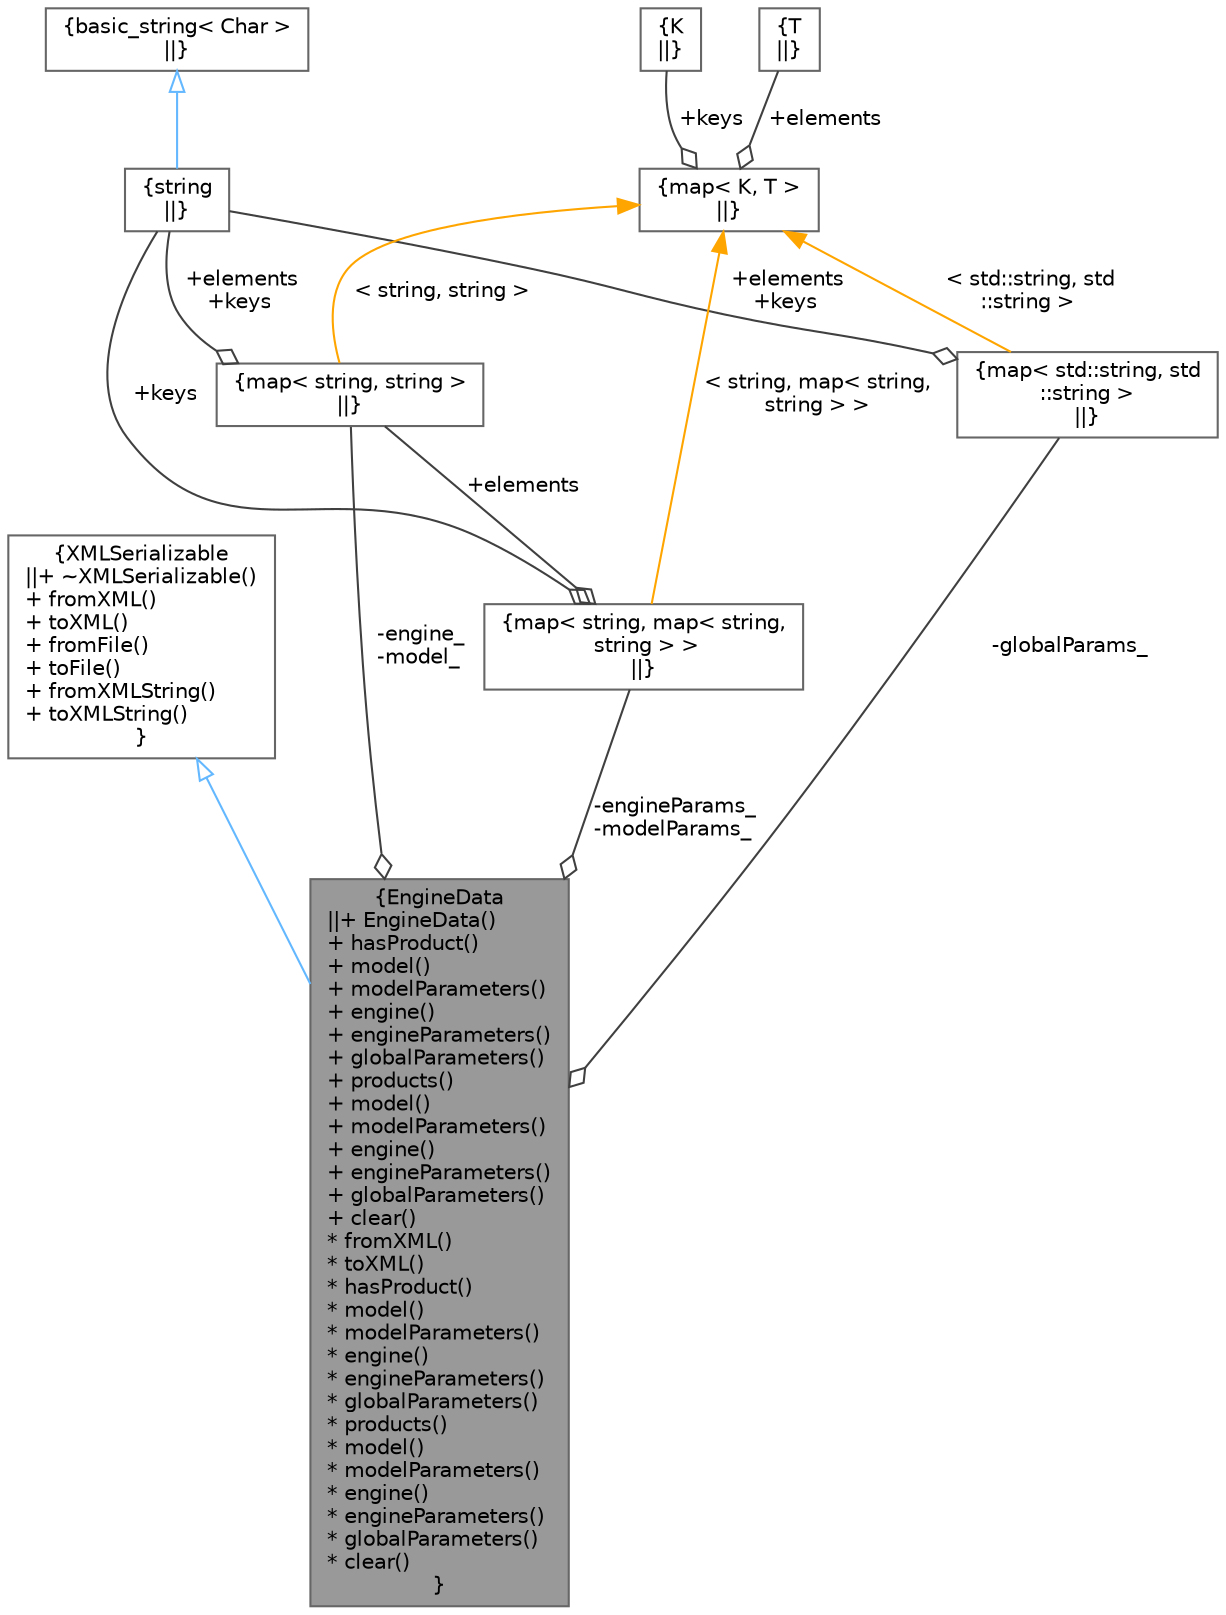 digraph "EngineData"
{
 // INTERACTIVE_SVG=YES
 // LATEX_PDF_SIZE
  bgcolor="transparent";
  edge [fontname=Helvetica,fontsize=10,labelfontname=Helvetica,labelfontsize=10];
  node [fontname=Helvetica,fontsize=10,shape=box,height=0.2,width=0.4];
  Node1 [label="{EngineData\n||+ EngineData()\l+ hasProduct()\l+ model()\l+ modelParameters()\l+ engine()\l+ engineParameters()\l+ globalParameters()\l+ products()\l+ model()\l+ modelParameters()\l+ engine()\l+ engineParameters()\l+ globalParameters()\l+ clear()\l* fromXML()\l* toXML()\l* hasProduct()\l* model()\l* modelParameters()\l* engine()\l* engineParameters()\l* globalParameters()\l* products()\l* model()\l* modelParameters()\l* engine()\l* engineParameters()\l* globalParameters()\l* clear()\l}",height=0.2,width=0.4,color="gray40", fillcolor="grey60", style="filled", fontcolor="black",tooltip="Pricing engine description."];
  Node2 -> Node1 [dir="back",color="steelblue1",style="solid",arrowtail="onormal"];
  Node2 [label="{XMLSerializable\n||+ ~XMLSerializable()\l+ fromXML()\l+ toXML()\l+ fromFile()\l+ toFile()\l+ fromXMLString()\l+ toXMLString()\l}",height=0.2,width=0.4,color="gray40", fillcolor="white", style="filled",URL="$classore_1_1data_1_1_x_m_l_serializable.html",tooltip="Base class for all serializable classes."];
  Node3 -> Node1 [color="grey25",style="solid",label=" -engine_\n-model_" ,arrowhead="odiamond"];
  Node3 [label="{map\< string, string \>\n||}",height=0.2,width=0.4,color="gray40", fillcolor="white", style="filled",tooltip=" "];
  Node4 -> Node3 [color="grey25",style="solid",label=" +elements\n+keys" ,arrowhead="odiamond"];
  Node4 [label="{string\n||}",height=0.2,width=0.4,color="gray40", fillcolor="white", style="filled",tooltip=" "];
  Node5 -> Node4 [dir="back",color="steelblue1",style="solid",arrowtail="onormal"];
  Node5 [label="{basic_string\< Char \>\n||}",height=0.2,width=0.4,color="gray40", fillcolor="white", style="filled",tooltip=" "];
  Node6 -> Node3 [dir="back",color="orange",style="solid",label=" \< string, string \>" ];
  Node6 [label="{map\< K, T \>\n||}",height=0.2,width=0.4,color="gray40", fillcolor="white", style="filled",tooltip=" "];
  Node7 -> Node6 [color="grey25",style="solid",label=" +keys" ,arrowhead="odiamond"];
  Node7 [label="{K\n||}",height=0.2,width=0.4,color="gray40", fillcolor="white", style="filled",tooltip=" "];
  Node8 -> Node6 [color="grey25",style="solid",label=" +elements" ,arrowhead="odiamond"];
  Node8 [label="{T\n||}",height=0.2,width=0.4,color="gray40", fillcolor="white", style="filled",tooltip=" "];
  Node9 -> Node1 [color="grey25",style="solid",label=" -engineParams_\n-modelParams_" ,arrowhead="odiamond"];
  Node9 [label="{map\< string, map\< string,\l string \> \>\n||}",height=0.2,width=0.4,color="gray40", fillcolor="white", style="filled",tooltip=" "];
  Node4 -> Node9 [color="grey25",style="solid",label=" +keys" ,arrowhead="odiamond"];
  Node3 -> Node9 [color="grey25",style="solid",label=" +elements" ,arrowhead="odiamond"];
  Node6 -> Node9 [dir="back",color="orange",style="solid",label=" \< string, map\< string,\l string \> \>" ];
  Node10 -> Node1 [color="grey25",style="solid",label=" -globalParams_" ,arrowhead="odiamond"];
  Node10 [label="{map\< std::string, std\l::string \>\n||}",height=0.2,width=0.4,color="gray40", fillcolor="white", style="filled",tooltip=" "];
  Node4 -> Node10 [color="grey25",style="solid",label=" +elements\n+keys" ,arrowhead="odiamond"];
  Node6 -> Node10 [dir="back",color="orange",style="solid",label=" \< std::string, std\l::string \>" ];
}
